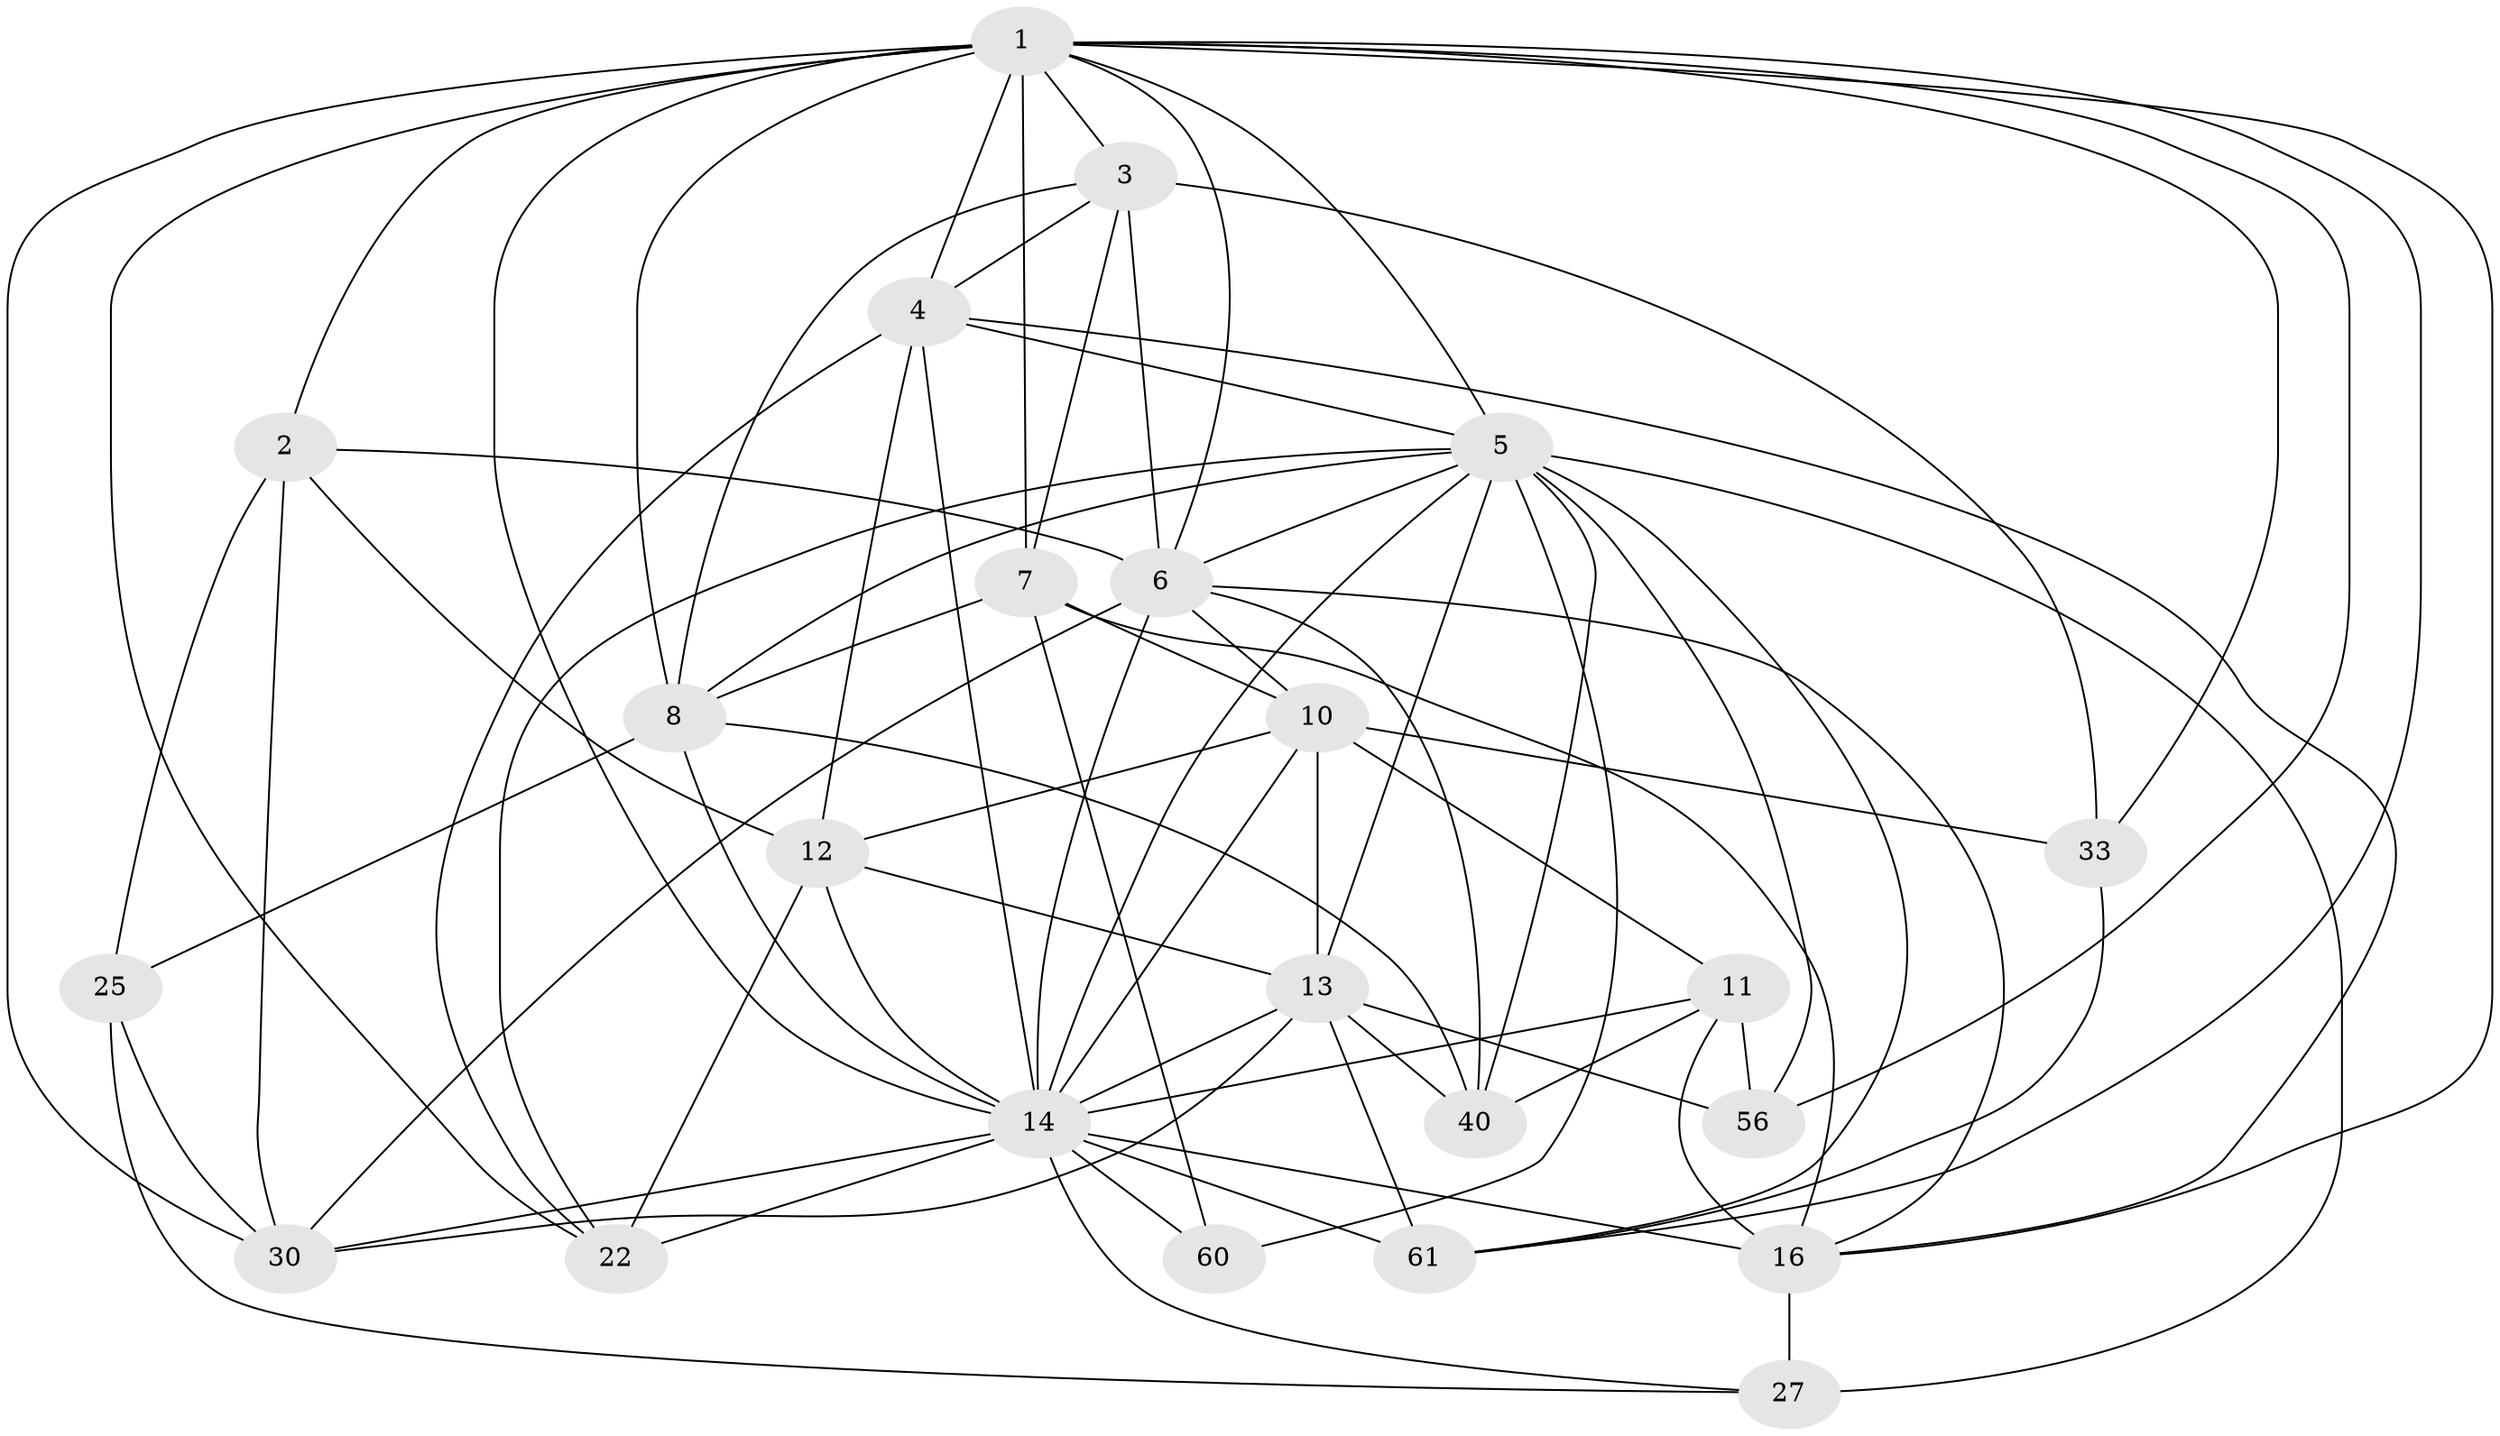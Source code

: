 // original degree distribution, {4: 1.0}
// Generated by graph-tools (version 1.1) at 2025/20/03/04/25 18:20:33]
// undirected, 23 vertices, 77 edges
graph export_dot {
graph [start="1"]
  node [color=gray90,style=filled];
  1 [super="+54+9"];
  2 [super="+29"];
  3 [super="+36"];
  4 [super="+58+41+20"];
  5 [super="+50+26+32"];
  6 [super="+39+18"];
  7 [super="+37+49+24"];
  8 [super="+52"];
  10 [super="+34+57+44"];
  11 [super="+17"];
  12 [super="+75"];
  13 [super="+46+73+53"];
  14 [super="+74+15+43+42"];
  16 [super="+47+23"];
  22 [super="+65"];
  25;
  27 [super="+31"];
  30 [super="+48+63"];
  33;
  40 [super="+71"];
  56;
  60;
  61 [super="+69"];
  1 -- 4 [weight=2];
  1 -- 33;
  1 -- 2;
  1 -- 16;
  1 -- 30;
  1 -- 6;
  1 -- 7 [weight=2];
  1 -- 8;
  1 -- 14;
  1 -- 22;
  1 -- 56;
  1 -- 61;
  1 -- 3;
  1 -- 5;
  2 -- 30 [weight=2];
  2 -- 25;
  2 -- 12;
  2 -- 6;
  3 -- 4;
  3 -- 8;
  3 -- 6;
  3 -- 33;
  3 -- 7;
  4 -- 16;
  4 -- 12;
  4 -- 22;
  4 -- 14;
  4 -- 5;
  5 -- 40 [weight=2];
  5 -- 8;
  5 -- 60;
  5 -- 61;
  5 -- 6;
  5 -- 13;
  5 -- 27 [weight=2];
  5 -- 22;
  5 -- 14;
  5 -- 56;
  6 -- 14 [weight=4];
  6 -- 40;
  6 -- 30;
  6 -- 10;
  6 -- 16;
  7 -- 10 [weight=2];
  7 -- 8 [weight=2];
  7 -- 60 [weight=2];
  7 -- 16;
  8 -- 25;
  8 -- 40;
  8 -- 14;
  10 -- 12;
  10 -- 33;
  10 -- 11;
  10 -- 13 [weight=2];
  10 -- 14 [weight=2];
  11 -- 56;
  11 -- 40;
  11 -- 16;
  11 -- 14 [weight=2];
  12 -- 13;
  12 -- 22;
  12 -- 14;
  13 -- 40;
  13 -- 56;
  13 -- 61;
  13 -- 14 [weight=2];
  13 -- 30;
  14 -- 22 [weight=2];
  14 -- 16 [weight=3];
  14 -- 27;
  14 -- 60;
  14 -- 61 [weight=2];
  14 -- 30 [weight=2];
  16 -- 27 [weight=2];
  25 -- 27;
  25 -- 30;
  33 -- 61;
}
